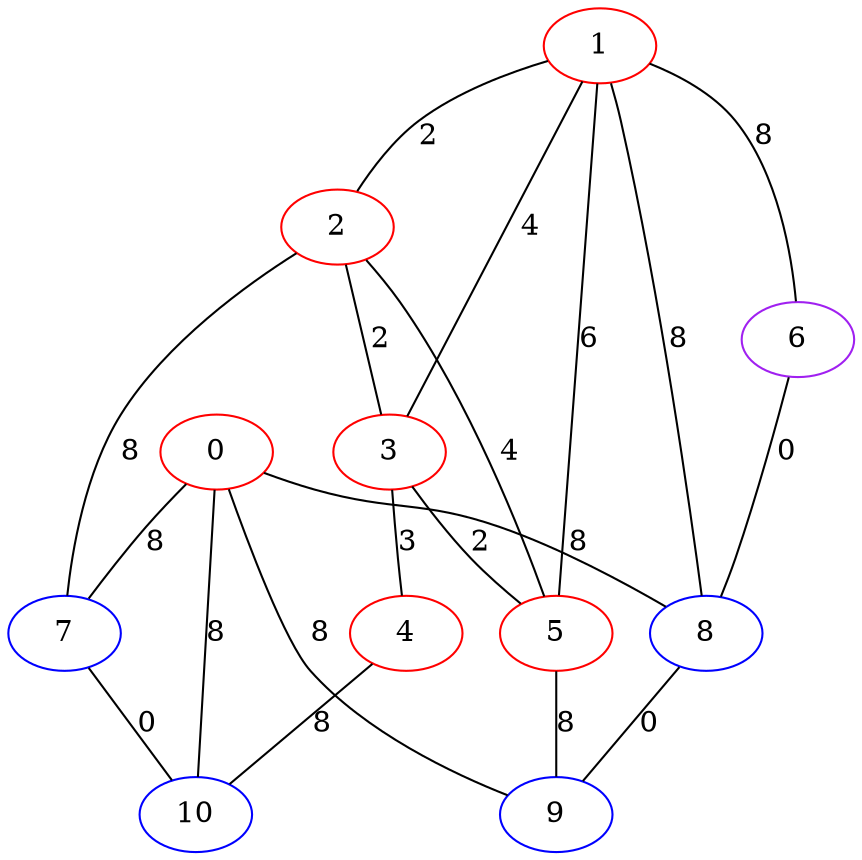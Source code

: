 graph "" {
0 [color=red, weight=1];
1 [color=red, weight=1];
2 [color=red, weight=1];
3 [color=red, weight=1];
4 [color=red, weight=1];
5 [color=red, weight=1];
6 [color=purple, weight=4];
7 [color=blue, weight=3];
8 [color=blue, weight=3];
9 [color=blue, weight=3];
10 [color=blue, weight=3];
0 -- 8  [key=0, label=8];
0 -- 9  [key=0, label=8];
0 -- 10  [key=0, label=8];
0 -- 7  [key=0, label=8];
1 -- 8  [key=0, label=8];
1 -- 2  [key=0, label=2];
1 -- 3  [key=0, label=4];
1 -- 5  [key=0, label=6];
1 -- 6  [key=0, label=8];
2 -- 3  [key=0, label=2];
2 -- 5  [key=0, label=4];
2 -- 7  [key=0, label=8];
3 -- 4  [key=0, label=3];
3 -- 5  [key=0, label=2];
4 -- 10  [key=0, label=8];
5 -- 9  [key=0, label=8];
6 -- 8  [key=0, label=0];
7 -- 10  [key=0, label=0];
8 -- 9  [key=0, label=0];
}
